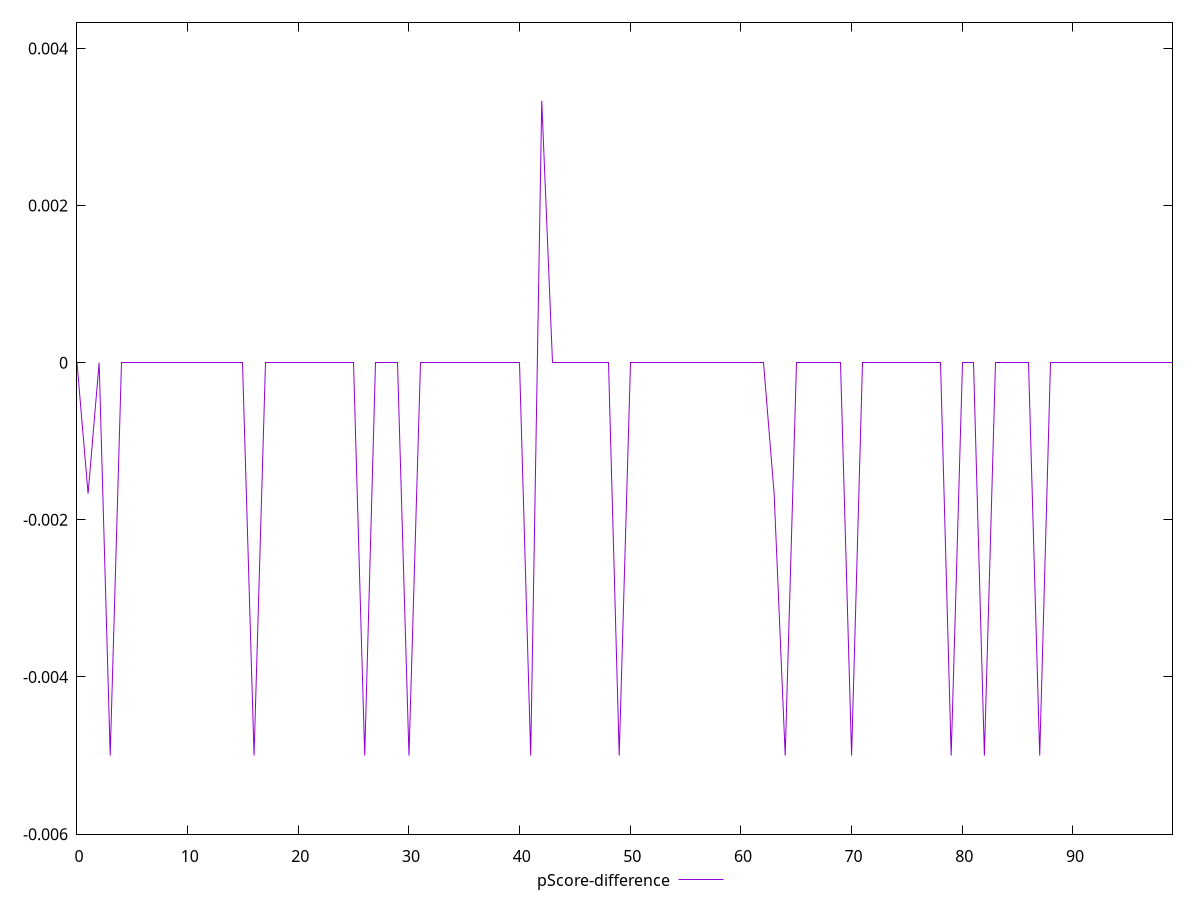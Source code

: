 reset

$pScoreDifference <<EOF
0 0
1 -0.0016666666666665941
2 0
3 -0.0050000000000000044
4 0
5 0
6 0
7 0
8 0
9 0
10 0
11 0
12 0
13 0
14 0
15 0
16 -0.0050000000000000044
17 0
18 0
19 0
20 0
21 0
22 0
23 0
24 0
25 0
26 -0.0050000000000000044
27 0
28 0
29 0
30 -0.0050000000000000044
31 0
32 0
33 0
34 0
35 0
36 0
37 0
38 0
39 0
40 0
41 -0.0050000000000000044
42 0.0033333333333332993
43 0
44 0
45 0
46 0
47 0
48 0
49 -0.0050000000000000044
50 0
51 0
52 0
53 0
54 0
55 0
56 0
57 0
58 0
59 0
60 0
61 0
62 0
63 -0.0016666666666667052
64 -0.0050000000000000044
65 0
66 0
67 0
68 0
69 0
70 -0.0050000000000000044
71 0
72 0
73 0
74 0
75 0
76 0
77 0
78 0
79 -0.0050000000000000044
80 0
81 0
82 -0.0050000000000000044
83 0
84 0
85 0
86 0
87 -0.0050000000000000044
88 0
89 0
90 0
91 0
92 0
93 0
94 0
95 0
96 0
97 0
98 0
99 0
EOF

set key outside below
set xrange [0:99]
set yrange [-0.0060000000000000045:0.004333333333333299]
set trange [-0.0060000000000000045:0.004333333333333299]
set terminal svg size 640, 500 enhanced background rgb 'white'
set output "reports/report_00028_2021-02-24T12-49-42.674Z/unused-css-rules/samples/music/pScore-difference/values.svg"

plot $pScoreDifference title "pScore-difference" with line

reset
